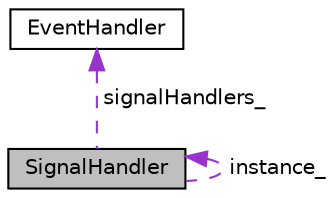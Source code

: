 digraph "SignalHandler"
{
  edge [fontname="Helvetica",fontsize="10",labelfontname="Helvetica",labelfontsize="10"];
  node [fontname="Helvetica",fontsize="10",shape=record];
  Node1 [label="SignalHandler",height=0.2,width=0.4,color="black", fillcolor="grey75", style="filled", fontcolor="black"];
  Node2 -> Node1 [dir="back",color="darkorchid3",fontsize="10",style="dashed",label=" signalHandlers_" ,fontname="Helvetica"];
  Node2 [label="EventHandler",height=0.2,width=0.4,color="black", fillcolor="white", style="filled",URL="$classEventHandler.html"];
  Node1 -> Node1 [dir="back",color="darkorchid3",fontsize="10",style="dashed",label=" instance_" ,fontname="Helvetica"];
}

